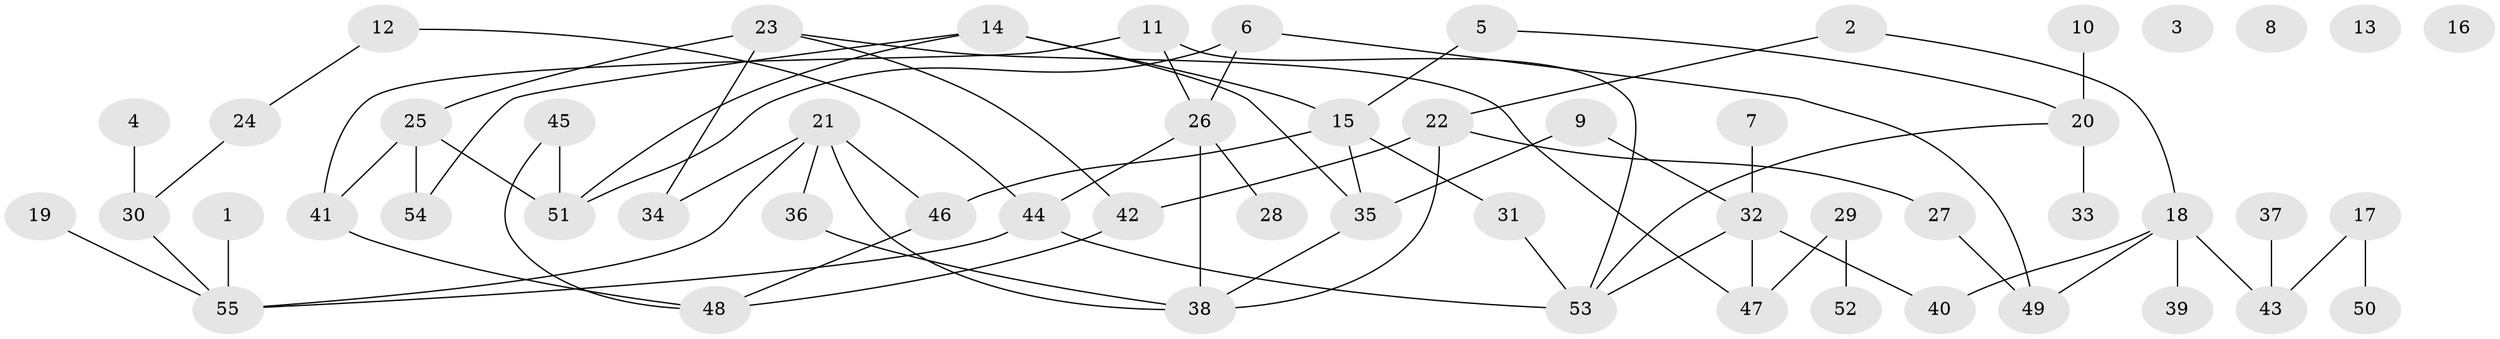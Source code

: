 // Generated by graph-tools (version 1.1) at 2025/00/03/09/25 03:00:47]
// undirected, 55 vertices, 71 edges
graph export_dot {
graph [start="1"]
  node [color=gray90,style=filled];
  1;
  2;
  3;
  4;
  5;
  6;
  7;
  8;
  9;
  10;
  11;
  12;
  13;
  14;
  15;
  16;
  17;
  18;
  19;
  20;
  21;
  22;
  23;
  24;
  25;
  26;
  27;
  28;
  29;
  30;
  31;
  32;
  33;
  34;
  35;
  36;
  37;
  38;
  39;
  40;
  41;
  42;
  43;
  44;
  45;
  46;
  47;
  48;
  49;
  50;
  51;
  52;
  53;
  54;
  55;
  1 -- 55;
  2 -- 18;
  2 -- 22;
  4 -- 30;
  5 -- 15;
  5 -- 20;
  6 -- 26;
  6 -- 49;
  6 -- 51;
  7 -- 32;
  9 -- 32;
  9 -- 35;
  10 -- 20;
  11 -- 26;
  11 -- 41;
  11 -- 53;
  12 -- 24;
  12 -- 44;
  14 -- 15;
  14 -- 35;
  14 -- 51;
  14 -- 54;
  15 -- 31;
  15 -- 35;
  15 -- 46;
  17 -- 43;
  17 -- 50;
  18 -- 39;
  18 -- 40;
  18 -- 43;
  18 -- 49;
  19 -- 55;
  20 -- 33;
  20 -- 53;
  21 -- 34;
  21 -- 36;
  21 -- 38;
  21 -- 46;
  21 -- 55;
  22 -- 27;
  22 -- 38;
  22 -- 42;
  23 -- 25;
  23 -- 34;
  23 -- 42;
  23 -- 47;
  24 -- 30;
  25 -- 41;
  25 -- 51;
  25 -- 54;
  26 -- 28;
  26 -- 38;
  26 -- 44;
  27 -- 49;
  29 -- 47;
  29 -- 52;
  30 -- 55;
  31 -- 53;
  32 -- 40;
  32 -- 47;
  32 -- 53;
  35 -- 38;
  36 -- 38;
  37 -- 43;
  41 -- 48;
  42 -- 48;
  44 -- 53;
  44 -- 55;
  45 -- 48;
  45 -- 51;
  46 -- 48;
}
